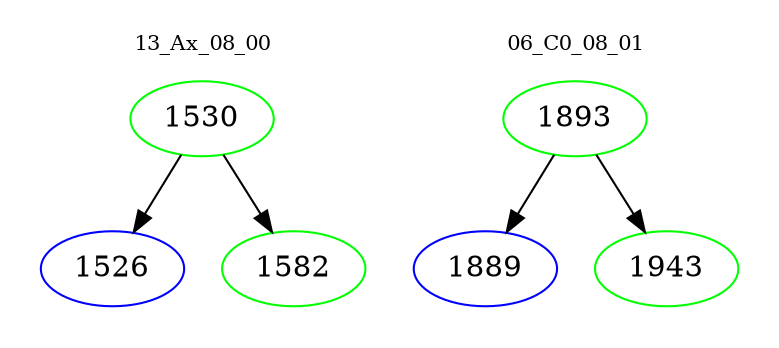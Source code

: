 digraph{
subgraph cluster_0 {
color = white
label = "13_Ax_08_00";
fontsize=10;
T0_1530 [label="1530", color="green"]
T0_1530 -> T0_1526 [color="black"]
T0_1526 [label="1526", color="blue"]
T0_1530 -> T0_1582 [color="black"]
T0_1582 [label="1582", color="green"]
}
subgraph cluster_1 {
color = white
label = "06_C0_08_01";
fontsize=10;
T1_1893 [label="1893", color="green"]
T1_1893 -> T1_1889 [color="black"]
T1_1889 [label="1889", color="blue"]
T1_1893 -> T1_1943 [color="black"]
T1_1943 [label="1943", color="green"]
}
}
